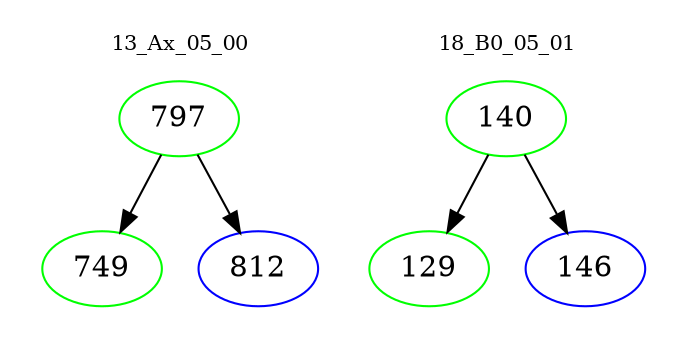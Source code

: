 digraph{
subgraph cluster_0 {
color = white
label = "13_Ax_05_00";
fontsize=10;
T0_797 [label="797", color="green"]
T0_797 -> T0_749 [color="black"]
T0_749 [label="749", color="green"]
T0_797 -> T0_812 [color="black"]
T0_812 [label="812", color="blue"]
}
subgraph cluster_1 {
color = white
label = "18_B0_05_01";
fontsize=10;
T1_140 [label="140", color="green"]
T1_140 -> T1_129 [color="black"]
T1_129 [label="129", color="green"]
T1_140 -> T1_146 [color="black"]
T1_146 [label="146", color="blue"]
}
}
